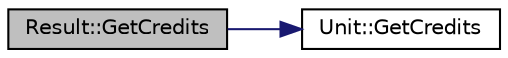 digraph "Result::GetCredits"
{
  edge [fontname="Helvetica",fontsize="10",labelfontname="Helvetica",labelfontsize="10"];
  node [fontname="Helvetica",fontsize="10",shape=record];
  rankdir="LR";
  Node20 [label="Result::GetCredits",height=0.2,width=0.4,color="black", fillcolor="grey75", style="filled", fontcolor="black"];
  Node20 -> Node21 [color="midnightblue",fontsize="10",style="solid",fontname="Helvetica"];
  Node21 [label="Unit::GetCredits",height=0.2,width=0.4,color="black", fillcolor="white", style="filled",URL="$class_unit.html#ab1f83a3955a721e46730773747e4e67e"];
}
